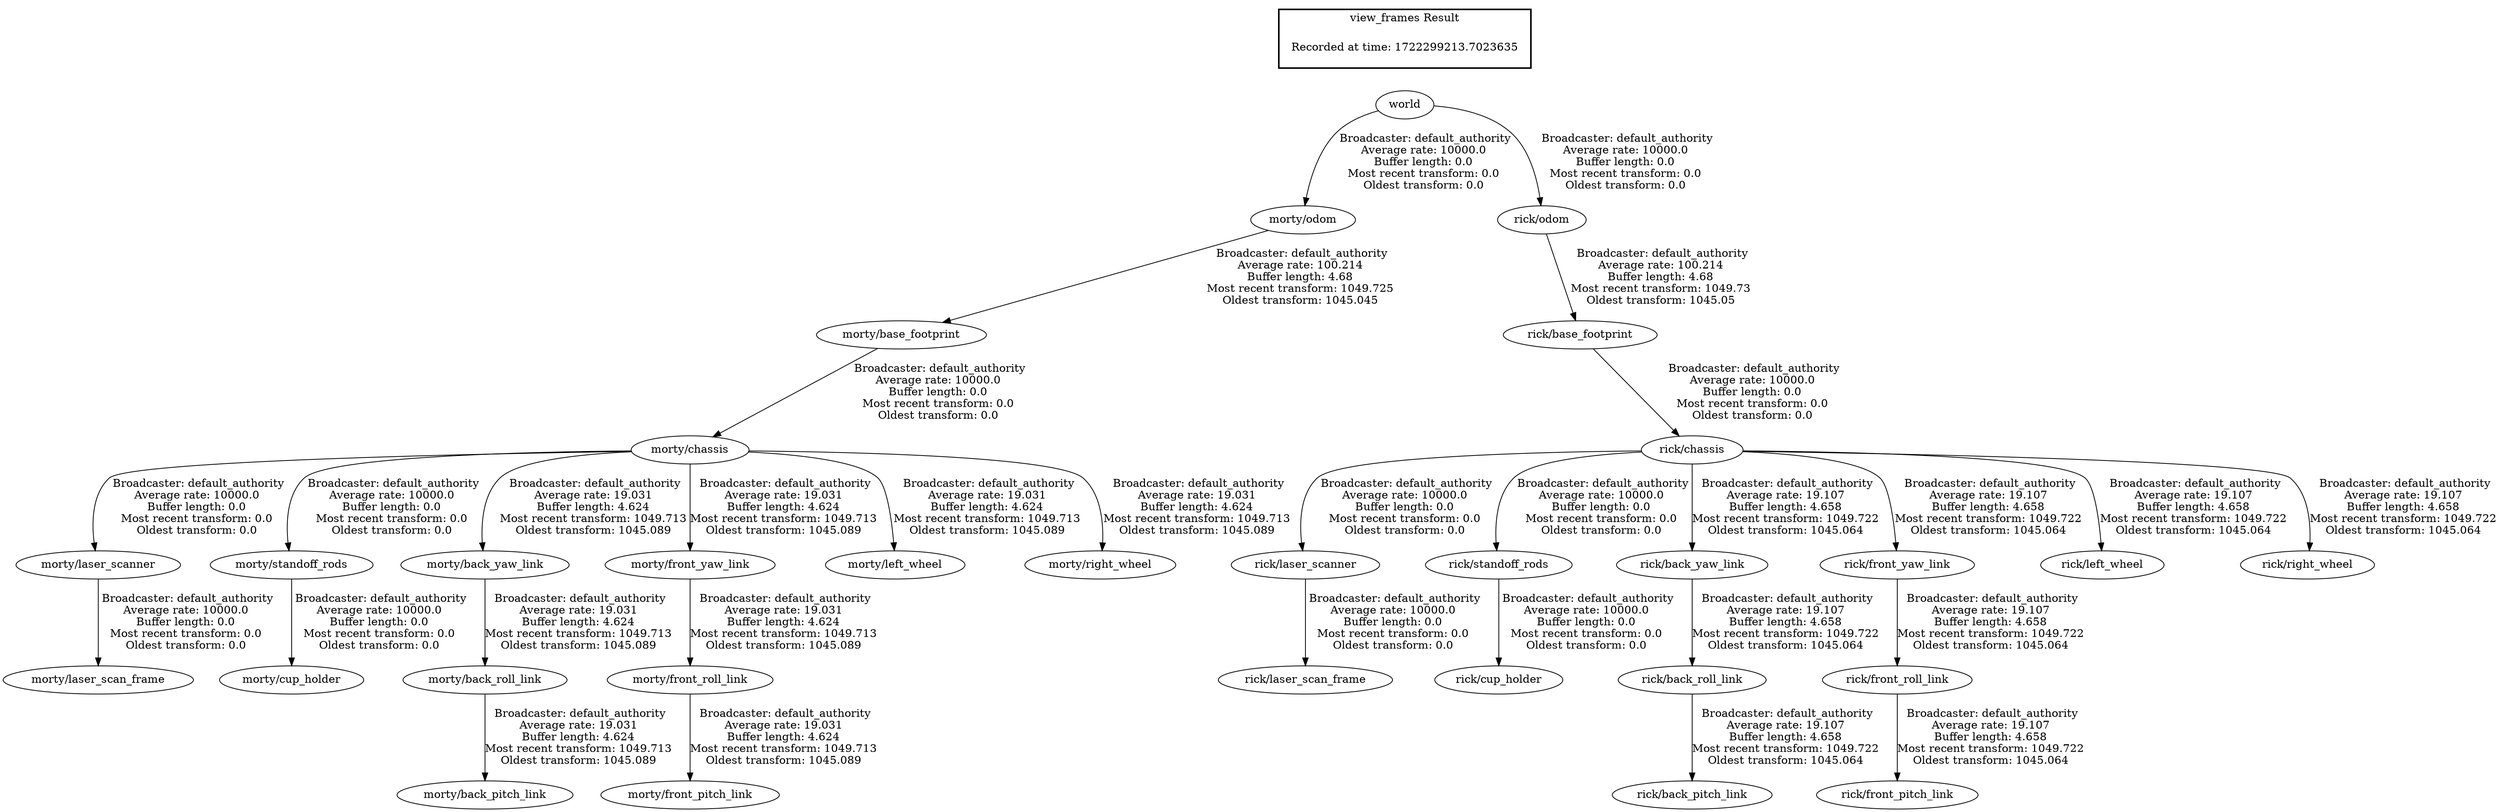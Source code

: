 digraph G {
"morty/odom" -> "morty/base_footprint"[label=" Broadcaster: default_authority\nAverage rate: 100.214\nBuffer length: 4.68\nMost recent transform: 1049.725\nOldest transform: 1045.045\n"];
"world" -> "morty/odom"[label=" Broadcaster: default_authority\nAverage rate: 10000.0\nBuffer length: 0.0\nMost recent transform: 0.0\nOldest transform: 0.0\n"];
"rick/odom" -> "rick/base_footprint"[label=" Broadcaster: default_authority\nAverage rate: 100.214\nBuffer length: 4.68\nMost recent transform: 1049.73\nOldest transform: 1045.05\n"];
"world" -> "rick/odom"[label=" Broadcaster: default_authority\nAverage rate: 10000.0\nBuffer length: 0.0\nMost recent transform: 0.0\nOldest transform: 0.0\n"];
"rick/base_footprint" -> "rick/chassis"[label=" Broadcaster: default_authority\nAverage rate: 10000.0\nBuffer length: 0.0\nMost recent transform: 0.0\nOldest transform: 0.0\n"];
"rick/chassis" -> "rick/laser_scanner"[label=" Broadcaster: default_authority\nAverage rate: 10000.0\nBuffer length: 0.0\nMost recent transform: 0.0\nOldest transform: 0.0\n"];
"rick/chassis" -> "rick/standoff_rods"[label=" Broadcaster: default_authority\nAverage rate: 10000.0\nBuffer length: 0.0\nMost recent transform: 0.0\nOldest transform: 0.0\n"];
"rick/standoff_rods" -> "rick/cup_holder"[label=" Broadcaster: default_authority\nAverage rate: 10000.0\nBuffer length: 0.0\nMost recent transform: 0.0\nOldest transform: 0.0\n"];
"rick/laser_scanner" -> "rick/laser_scan_frame"[label=" Broadcaster: default_authority\nAverage rate: 10000.0\nBuffer length: 0.0\nMost recent transform: 0.0\nOldest transform: 0.0\n"];
"morty/base_footprint" -> "morty/chassis"[label=" Broadcaster: default_authority\nAverage rate: 10000.0\nBuffer length: 0.0\nMost recent transform: 0.0\nOldest transform: 0.0\n"];
"morty/chassis" -> "morty/laser_scanner"[label=" Broadcaster: default_authority\nAverage rate: 10000.0\nBuffer length: 0.0\nMost recent transform: 0.0\nOldest transform: 0.0\n"];
"morty/chassis" -> "morty/standoff_rods"[label=" Broadcaster: default_authority\nAverage rate: 10000.0\nBuffer length: 0.0\nMost recent transform: 0.0\nOldest transform: 0.0\n"];
"morty/standoff_rods" -> "morty/cup_holder"[label=" Broadcaster: default_authority\nAverage rate: 10000.0\nBuffer length: 0.0\nMost recent transform: 0.0\nOldest transform: 0.0\n"];
"morty/laser_scanner" -> "morty/laser_scan_frame"[label=" Broadcaster: default_authority\nAverage rate: 10000.0\nBuffer length: 0.0\nMost recent transform: 0.0\nOldest transform: 0.0\n"];
"rick/back_roll_link" -> "rick/back_pitch_link"[label=" Broadcaster: default_authority\nAverage rate: 19.107\nBuffer length: 4.658\nMost recent transform: 1049.722\nOldest transform: 1045.064\n"];
"rick/back_yaw_link" -> "rick/back_roll_link"[label=" Broadcaster: default_authority\nAverage rate: 19.107\nBuffer length: 4.658\nMost recent transform: 1049.722\nOldest transform: 1045.064\n"];
"rick/chassis" -> "rick/back_yaw_link"[label=" Broadcaster: default_authority\nAverage rate: 19.107\nBuffer length: 4.658\nMost recent transform: 1049.722\nOldest transform: 1045.064\n"];
"rick/front_roll_link" -> "rick/front_pitch_link"[label=" Broadcaster: default_authority\nAverage rate: 19.107\nBuffer length: 4.658\nMost recent transform: 1049.722\nOldest transform: 1045.064\n"];
"rick/front_yaw_link" -> "rick/front_roll_link"[label=" Broadcaster: default_authority\nAverage rate: 19.107\nBuffer length: 4.658\nMost recent transform: 1049.722\nOldest transform: 1045.064\n"];
"rick/chassis" -> "rick/front_yaw_link"[label=" Broadcaster: default_authority\nAverage rate: 19.107\nBuffer length: 4.658\nMost recent transform: 1049.722\nOldest transform: 1045.064\n"];
"rick/chassis" -> "rick/left_wheel"[label=" Broadcaster: default_authority\nAverage rate: 19.107\nBuffer length: 4.658\nMost recent transform: 1049.722\nOldest transform: 1045.064\n"];
"rick/chassis" -> "rick/right_wheel"[label=" Broadcaster: default_authority\nAverage rate: 19.107\nBuffer length: 4.658\nMost recent transform: 1049.722\nOldest transform: 1045.064\n"];
"morty/back_roll_link" -> "morty/back_pitch_link"[label=" Broadcaster: default_authority\nAverage rate: 19.031\nBuffer length: 4.624\nMost recent transform: 1049.713\nOldest transform: 1045.089\n"];
"morty/back_yaw_link" -> "morty/back_roll_link"[label=" Broadcaster: default_authority\nAverage rate: 19.031\nBuffer length: 4.624\nMost recent transform: 1049.713\nOldest transform: 1045.089\n"];
"morty/chassis" -> "morty/back_yaw_link"[label=" Broadcaster: default_authority\nAverage rate: 19.031\nBuffer length: 4.624\nMost recent transform: 1049.713\nOldest transform: 1045.089\n"];
"morty/front_roll_link" -> "morty/front_pitch_link"[label=" Broadcaster: default_authority\nAverage rate: 19.031\nBuffer length: 4.624\nMost recent transform: 1049.713\nOldest transform: 1045.089\n"];
"morty/front_yaw_link" -> "morty/front_roll_link"[label=" Broadcaster: default_authority\nAverage rate: 19.031\nBuffer length: 4.624\nMost recent transform: 1049.713\nOldest transform: 1045.089\n"];
"morty/chassis" -> "morty/front_yaw_link"[label=" Broadcaster: default_authority\nAverage rate: 19.031\nBuffer length: 4.624\nMost recent transform: 1049.713\nOldest transform: 1045.089\n"];
"morty/chassis" -> "morty/left_wheel"[label=" Broadcaster: default_authority\nAverage rate: 19.031\nBuffer length: 4.624\nMost recent transform: 1049.713\nOldest transform: 1045.089\n"];
"morty/chassis" -> "morty/right_wheel"[label=" Broadcaster: default_authority\nAverage rate: 19.031\nBuffer length: 4.624\nMost recent transform: 1049.713\nOldest transform: 1045.089\n"];
edge [style=invis];
 subgraph cluster_legend { style=bold; color=black; label ="view_frames Result";
"Recorded at time: 1722299213.7023635"[ shape=plaintext ] ;
}->"world";
}